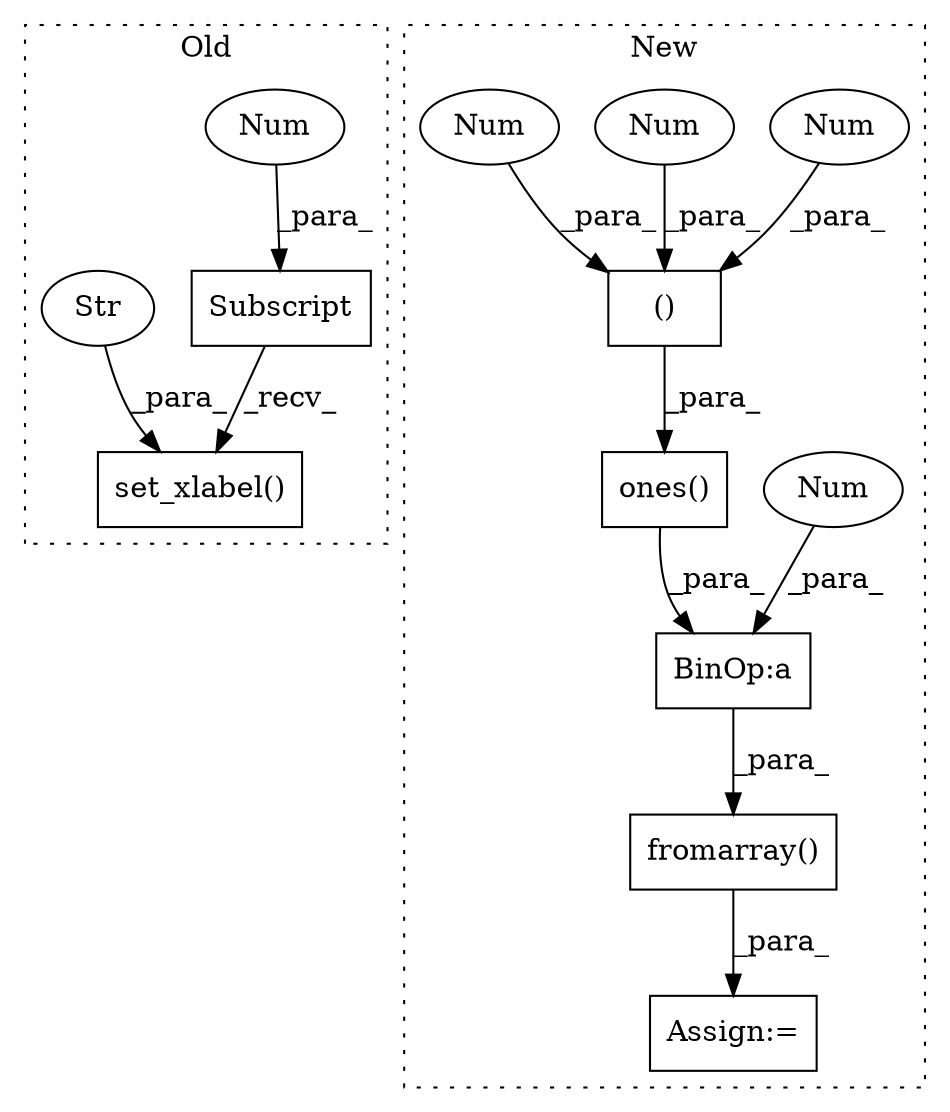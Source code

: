 digraph G {
subgraph cluster0 {
1 [label="Subscript" a="63" s="10391,0" l="5,0" shape="box"];
4 [label="Num" a="76" s="10394" l="1" shape="ellipse"];
7 [label="set_xlabel()" a="75" s="10391,10411" l="17,1" shape="box"];
8 [label="Str" a="66" s="10408" l="3" shape="ellipse"];
label = "Old";
style="dotted";
}
subgraph cluster1 {
2 [label="fromarray()" a="75" s="10720,10782" l="16,1" shape="box"];
3 [label="Assign:=" a="68" s="10717" l="3" shape="box"];
5 [label="BinOp:a" a="82" s="10776" l="3" shape="box"];
6 [label="()" a="54" s="10749" l="9" shape="box"];
9 [label="ones()" a="75" s="10736,10759" l="8,17" shape="box"];
10 [label="Num" a="76" s="10779" l="3" shape="ellipse"];
11 [label="Num" a="76" s="10751" l="4" shape="ellipse"];
12 [label="Num" a="76" s="10757" l="1" shape="ellipse"];
13 [label="Num" a="76" s="10745" l="4" shape="ellipse"];
label = "New";
style="dotted";
}
1 -> 7 [label="_recv_"];
2 -> 3 [label="_para_"];
4 -> 1 [label="_para_"];
5 -> 2 [label="_para_"];
6 -> 9 [label="_para_"];
8 -> 7 [label="_para_"];
9 -> 5 [label="_para_"];
10 -> 5 [label="_para_"];
11 -> 6 [label="_para_"];
12 -> 6 [label="_para_"];
13 -> 6 [label="_para_"];
}